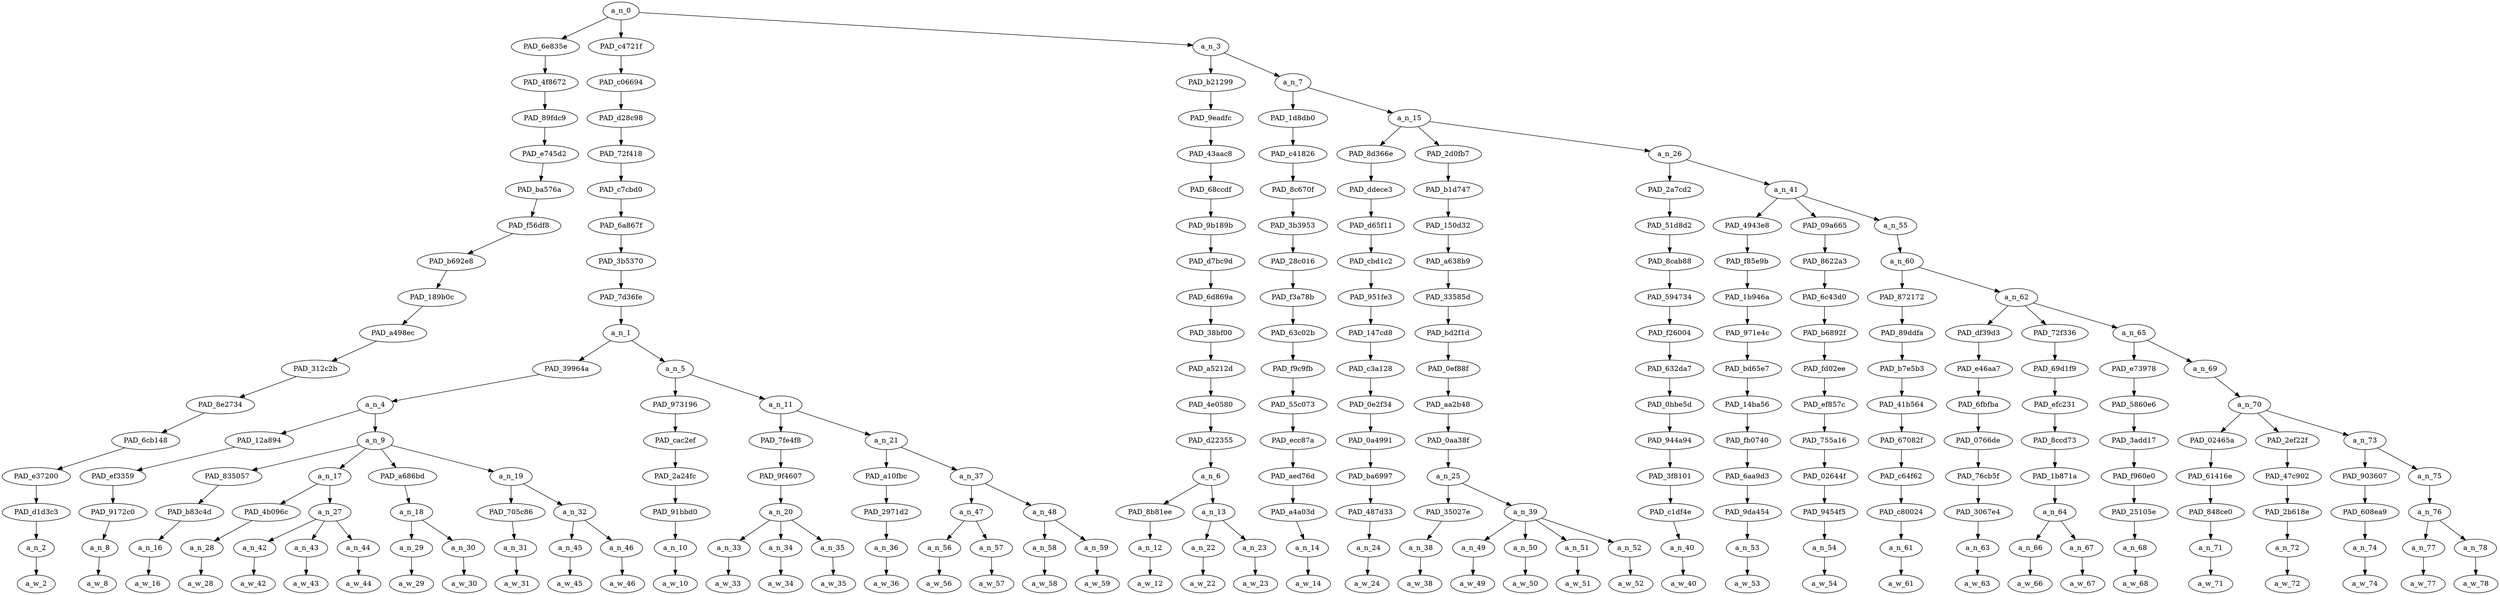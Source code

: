 strict digraph "" {
	a_n_0	[div_dir=1,
		index=0,
		level=16,
		pos="17.195891203703706,16!",
		text_span="[0, 1, 2, 3, 4, 5, 6, 7, 8, 9, 10, 11, 12, 13, 14, 15, 16, 17, 18, 19, 20, 21, 22, 23, 24, 25, 26, 27, 28, 29, 30, 31, 32, 33, 34, \
35, 36, 37, 38, 39, 40, 41, 42, 43]",
		value=1.00000001];
	PAD_6e835e	[div_dir=1,
		index=1,
		level=15,
		pos="20.0,15!",
		text_span="[20]",
		value=0.01499863];
	a_n_0 -> PAD_6e835e;
	PAD_c4721f	[div_dir=-1,
		index=0,
		level=15,
		pos="7.671875,15!",
		text_span="[0, 1, 2, 3, 4, 5, 6, 7, 8, 9, 10, 11, 12, 13, 14, 15, 16, 17, 18, 19]",
		value=0.45588920];
	a_n_0 -> PAD_c4721f;
	a_n_3	[div_dir=1,
		index=2,
		level=15,
		pos="23.91579861111111,15!",
		text_span="[21, 22, 23, 24, 25, 26, 27, 28, 29, 30, 31, 32, 33, 34, 35, 36, 37, 38, 39, 40, 41, 42, 43]",
		value=0.52906308];
	a_n_0 -> a_n_3;
	PAD_4f8672	[div_dir=1,
		index=1,
		level=14,
		pos="20.0,14!",
		text_span="[20]",
		value=0.01499863];
	PAD_6e835e -> PAD_4f8672;
	PAD_89fdc9	[div_dir=1,
		index=1,
		level=13,
		pos="20.0,13!",
		text_span="[20]",
		value=0.01499863];
	PAD_4f8672 -> PAD_89fdc9;
	PAD_e745d2	[div_dir=1,
		index=1,
		level=12,
		pos="20.0,12!",
		text_span="[20]",
		value=0.01499863];
	PAD_89fdc9 -> PAD_e745d2;
	PAD_ba576a	[div_dir=1,
		index=1,
		level=11,
		pos="20.0,11!",
		text_span="[20]",
		value=0.01499863];
	PAD_e745d2 -> PAD_ba576a;
	PAD_f56df8	[div_dir=1,
		index=1,
		level=10,
		pos="20.0,10!",
		text_span="[20]",
		value=0.01499863];
	PAD_ba576a -> PAD_f56df8;
	PAD_b692e8	[div_dir=1,
		index=1,
		level=9,
		pos="20.0,9!",
		text_span="[20]",
		value=0.01499863];
	PAD_f56df8 -> PAD_b692e8;
	PAD_189b0c	[div_dir=1,
		index=1,
		level=8,
		pos="20.0,8!",
		text_span="[20]",
		value=0.01499863];
	PAD_b692e8 -> PAD_189b0c;
	PAD_a498ec	[div_dir=1,
		index=1,
		level=7,
		pos="20.0,7!",
		text_span="[20]",
		value=0.01499863];
	PAD_189b0c -> PAD_a498ec;
	PAD_312c2b	[div_dir=1,
		index=2,
		level=6,
		pos="20.0,6!",
		text_span="[20]",
		value=0.01499863];
	PAD_a498ec -> PAD_312c2b;
	PAD_8e2734	[div_dir=1,
		index=3,
		level=5,
		pos="20.0,5!",
		text_span="[20]",
		value=0.01499863];
	PAD_312c2b -> PAD_8e2734;
	PAD_6cb148	[div_dir=1,
		index=5,
		level=4,
		pos="20.0,4!",
		text_span="[20]",
		value=0.01499863];
	PAD_8e2734 -> PAD_6cb148;
	PAD_e37200	[div_dir=1,
		index=9,
		level=3,
		pos="20.0,3!",
		text_span="[20]",
		value=0.01499863];
	PAD_6cb148 -> PAD_e37200;
	PAD_d1d3c3	[div_dir=1,
		index=12,
		level=2,
		pos="20.0,2!",
		text_span="[20]",
		value=0.01499863];
	PAD_e37200 -> PAD_d1d3c3;
	a_n_2	[div_dir=1,
		index=20,
		level=1,
		pos="20.0,1!",
		text_span="[20]",
		value=0.01499863];
	PAD_d1d3c3 -> a_n_2;
	a_w_2	[div_dir=0,
		index=20,
		level=0,
		pos="20,0!",
		text_span="[20]",
		value=and];
	a_n_2 -> a_w_2;
	PAD_c06694	[div_dir=-1,
		index=0,
		level=14,
		pos="7.671875,14!",
		text_span="[0, 1, 2, 3, 4, 5, 6, 7, 8, 9, 10, 11, 12, 13, 14, 15, 16, 17, 18, 19]",
		value=0.45588920];
	PAD_c4721f -> PAD_c06694;
	PAD_d28c98	[div_dir=-1,
		index=0,
		level=13,
		pos="7.671875,13!",
		text_span="[0, 1, 2, 3, 4, 5, 6, 7, 8, 9, 10, 11, 12, 13, 14, 15, 16, 17, 18, 19]",
		value=0.45588920];
	PAD_c06694 -> PAD_d28c98;
	PAD_72f418	[div_dir=-1,
		index=0,
		level=12,
		pos="7.671875,12!",
		text_span="[0, 1, 2, 3, 4, 5, 6, 7, 8, 9, 10, 11, 12, 13, 14, 15, 16, 17, 18, 19]",
		value=0.45588920];
	PAD_d28c98 -> PAD_72f418;
	PAD_c7cbd0	[div_dir=-1,
		index=0,
		level=11,
		pos="7.671875,11!",
		text_span="[0, 1, 2, 3, 4, 5, 6, 7, 8, 9, 10, 11, 12, 13, 14, 15, 16, 17, 18, 19]",
		value=0.45588920];
	PAD_72f418 -> PAD_c7cbd0;
	PAD_6a867f	[div_dir=-1,
		index=0,
		level=10,
		pos="7.671875,10!",
		text_span="[0, 1, 2, 3, 4, 5, 6, 7, 8, 9, 10, 11, 12, 13, 14, 15, 16, 17, 18, 19]",
		value=0.45588920];
	PAD_c7cbd0 -> PAD_6a867f;
	PAD_3b5370	[div_dir=-1,
		index=0,
		level=9,
		pos="7.671875,9!",
		text_span="[0, 1, 2, 3, 4, 5, 6, 7, 8, 9, 10, 11, 12, 13, 14, 15, 16, 17, 18, 19]",
		value=0.45588920];
	PAD_6a867f -> PAD_3b5370;
	PAD_7d36fe	[div_dir=-1,
		index=0,
		level=8,
		pos="7.671875,8!",
		text_span="[0, 1, 2, 3, 4, 5, 6, 7, 8, 9, 10, 11, 12, 13, 14, 15, 16, 17, 18, 19]",
		value=0.45588920];
	PAD_3b5370 -> PAD_7d36fe;
	a_n_1	[div_dir=-1,
		index=0,
		level=7,
		pos="7.671875,7!",
		text_span="[0, 1, 2, 3, 4, 5, 6, 7, 8, 9, 10, 11, 12, 13, 14, 15, 16, 17, 18, 19]",
		value=0.45588920];
	PAD_7d36fe -> a_n_1;
	PAD_39964a	[div_dir=-1,
		index=0,
		level=6,
		pos="2.53125,6!",
		text_span="[0, 1, 2, 3, 4, 5, 6, 7, 8, 9, 10]",
		value=0.30401779];
	a_n_1 -> PAD_39964a;
	a_n_5	[div_dir=1,
		index=1,
		level=6,
		pos="12.8125,6!",
		text_span="[11, 12, 13, 14, 15, 16, 17, 18, 19]",
		value=0.15184454];
	a_n_1 -> a_n_5;
	a_n_4	[div_dir=-1,
		index=0,
		level=5,
		pos="2.53125,5!",
		text_span="[0, 1, 2, 3, 4, 5, 6, 7, 8, 9, 10]",
		value=0.30401779];
	PAD_39964a -> a_n_4;
	PAD_12a894	[div_dir=-1,
		index=0,
		level=4,
		pos="0.0,4!",
		text_span="[0]",
		value=0.04133365];
	a_n_4 -> PAD_12a894;
	a_n_9	[div_dir=-1,
		index=1,
		level=4,
		pos="5.0625,4!",
		text_span="[1, 2, 3, 4, 5, 6, 7, 8, 9, 10]",
		value=0.26256826];
	a_n_4 -> a_n_9;
	PAD_ef3359	[div_dir=-1,
		index=0,
		level=3,
		pos="0.0,3!",
		text_span="[0]",
		value=0.04133365];
	PAD_12a894 -> PAD_ef3359;
	PAD_9172c0	[div_dir=-1,
		index=0,
		level=2,
		pos="0.0,2!",
		text_span="[0]",
		value=0.04133365];
	PAD_ef3359 -> PAD_9172c0;
	a_n_8	[div_dir=-1,
		index=0,
		level=1,
		pos="0.0,1!",
		text_span="[0]",
		value=0.04133365];
	PAD_9172c0 -> a_n_8;
	a_w_8	[div_dir=0,
		index=0,
		level=0,
		pos="0,0!",
		text_span="[0]",
		value=walls];
	a_n_8 -> a_w_8;
	PAD_835057	[div_dir=-1,
		index=1,
		level=3,
		pos="1.0,3!",
		text_span="[1]",
		value=0.02744535];
	a_n_9 -> PAD_835057;
	a_n_17	[div_dir=-1,
		index=2,
		level=3,
		pos="4.0,3!",
		text_span="[2, 3, 4, 5]",
		value=0.10008523];
	a_n_9 -> a_n_17;
	PAD_a686bd	[div_dir=1,
		index=3,
		level=3,
		pos="6.5,3!",
		text_span="[6, 7]",
		value=0.05627282];
	a_n_9 -> PAD_a686bd;
	a_n_19	[div_dir=1,
		index=4,
		level=3,
		pos="8.75,3!",
		text_span="[8, 9, 10]",
		value=0.07871789];
	a_n_9 -> a_n_19;
	PAD_b83c4d	[div_dir=-1,
		index=1,
		level=2,
		pos="1.0,2!",
		text_span="[1]",
		value=0.02744535];
	PAD_835057 -> PAD_b83c4d;
	a_n_16	[div_dir=-1,
		index=1,
		level=1,
		pos="1.0,1!",
		text_span="[1]",
		value=0.02744535];
	PAD_b83c4d -> a_n_16;
	a_w_16	[div_dir=0,
		index=1,
		level=0,
		pos="1,0!",
		text_span="[1]",
		value=don];
	a_n_16 -> a_w_16;
	PAD_4b096c	[div_dir=-1,
		index=3,
		level=2,
		pos="5.0,2!",
		text_span="[5]",
		value=0.02152578];
	a_n_17 -> PAD_4b096c;
	a_n_27	[div_dir=-1,
		index=2,
		level=2,
		pos="3.0,2!",
		text_span="[2, 3, 4]",
		value=0.07849435];
	a_n_17 -> a_n_27;
	a_n_28	[div_dir=-1,
		index=5,
		level=1,
		pos="5.0,1!",
		text_span="[5]",
		value=0.02152578];
	PAD_4b096c -> a_n_28;
	a_w_28	[div_dir=0,
		index=5,
		level=0,
		pos="5,0!",
		text_span="[5]",
		value=don1];
	a_n_28 -> a_w_28;
	a_n_42	[div_dir=-1,
		index=2,
		level=1,
		pos="2.0,1!",
		text_span="[2]",
		value=0.02247223];
	a_n_27 -> a_n_42;
	a_n_43	[div_dir=-1,
		index=3,
		level=1,
		pos="3.0,1!",
		text_span="[3]",
		value=0.02667451];
	a_n_27 -> a_n_43;
	a_n_44	[div_dir=1,
		index=4,
		level=1,
		pos="4.0,1!",
		text_span="[4]",
		value=0.02934447];
	a_n_27 -> a_n_44;
	a_w_42	[div_dir=0,
		index=2,
		level=0,
		pos="2,0!",
		text_span="[2]",
		value=t];
	a_n_42 -> a_w_42;
	a_w_43	[div_dir=0,
		index=3,
		level=0,
		pos="3,0!",
		text_span="[3]",
		value=work];
	a_n_43 -> a_w_43;
	a_w_44	[div_dir=0,
		index=4,
		level=0,
		pos="4,0!",
		text_span="[4]",
		value=walls1];
	a_n_44 -> a_w_44;
	a_n_18	[div_dir=1,
		index=4,
		level=2,
		pos="6.5,2!",
		text_span="[6, 7]",
		value=0.05627282];
	PAD_a686bd -> a_n_18;
	a_n_29	[div_dir=1,
		index=6,
		level=1,
		pos="6.0,1!",
		text_span="[6]",
		value=0.02006886];
	a_n_18 -> a_n_29;
	a_n_30	[div_dir=-1,
		index=7,
		level=1,
		pos="7.0,1!",
		text_span="[7]",
		value=0.03620388];
	a_n_18 -> a_n_30;
	a_w_29	[div_dir=0,
		index=6,
		level=0,
		pos="6,0!",
		text_span="[6]",
		value=t1];
	a_n_29 -> a_w_29;
	a_w_30	[div_dir=0,
		index=7,
		level=0,
		pos="7,0!",
		text_span="[7]",
		value=wor];
	a_n_30 -> a_w_30;
	PAD_705c86	[div_dir=-1,
		index=5,
		level=2,
		pos="8.0,2!",
		text_span="[8]",
		value=0.01768252];
	a_n_19 -> PAD_705c86;
	a_n_32	[div_dir=1,
		index=6,
		level=2,
		pos="9.5,2!",
		text_span="[9, 10]",
		value=0.06097526];
	a_n_19 -> a_n_32;
	a_n_31	[div_dir=-1,
		index=8,
		level=1,
		pos="8.0,1!",
		text_span="[8]",
		value=0.01768252];
	PAD_705c86 -> a_n_31;
	a_w_31	[div_dir=0,
		index=8,
		level=0,
		pos="8,0!",
		text_span="[8]",
		value=in];
	a_n_31 -> a_w_31;
	a_n_45	[div_dir=-1,
		index=9,
		level=1,
		pos="9.0,1!",
		text_span="[9]",
		value=0.02454272];
	a_n_32 -> a_n_45;
	a_n_46	[div_dir=1,
		index=10,
		level=1,
		pos="10.0,1!",
		text_span="[10]",
		value=0.03631210];
	a_n_32 -> a_n_46;
	a_w_45	[div_dir=0,
		index=9,
		level=0,
		pos="9,0!",
		text_span="[9]",
		value="<number>"];
	a_n_45 -> a_w_45;
	a_w_46	[div_dir=0,
		index=10,
		level=0,
		pos="10,0!",
		text_span="[10]",
		value=hungary];
	a_n_46 -> a_w_46;
	PAD_973196	[div_dir=-1,
		index=1,
		level=5,
		pos="11.0,5!",
		text_span="[11]",
		value=0.01964891];
	a_n_5 -> PAD_973196;
	a_n_11	[div_dir=1,
		index=2,
		level=5,
		pos="14.625,5!",
		text_span="[12, 13, 14, 15, 16, 17, 18, 19]",
		value=0.13210537];
	a_n_5 -> a_n_11;
	PAD_cac2ef	[div_dir=-1,
		index=2,
		level=4,
		pos="11.0,4!",
		text_span="[11]",
		value=0.01964891];
	PAD_973196 -> PAD_cac2ef;
	PAD_2a24fc	[div_dir=-1,
		index=5,
		level=3,
		pos="11.0,3!",
		text_span="[11]",
		value=0.01964891];
	PAD_cac2ef -> PAD_2a24fc;
	PAD_91bbd0	[div_dir=-1,
		index=7,
		level=2,
		pos="11.0,2!",
		text_span="[11]",
		value=0.01964891];
	PAD_2a24fc -> PAD_91bbd0;
	a_n_10	[div_dir=-1,
		index=11,
		level=1,
		pos="11.0,1!",
		text_span="[11]",
		value=0.01964891];
	PAD_91bbd0 -> a_n_10;
	a_w_10	[div_dir=0,
		index=11,
		level=0,
		pos="11,0!",
		text_span="[11]",
		value=built];
	a_n_10 -> a_w_10;
	PAD_7fe4f8	[div_dir=1,
		index=3,
		level=4,
		pos="13.0,4!",
		text_span="[12, 13, 14]",
		value=0.05816981];
	a_n_11 -> PAD_7fe4f8;
	a_n_21	[div_dir=1,
		index=4,
		level=4,
		pos="16.25,4!",
		text_span="[15, 16, 17, 18, 19]",
		value=0.07383186];
	a_n_11 -> a_n_21;
	PAD_9f4607	[div_dir=1,
		index=6,
		level=3,
		pos="13.0,3!",
		text_span="[12, 13, 14]",
		value=0.05816981];
	PAD_7fe4f8 -> PAD_9f4607;
	a_n_20	[div_dir=1,
		index=8,
		level=2,
		pos="13.0,2!",
		text_span="[12, 13, 14]",
		value=0.05816981];
	PAD_9f4607 -> a_n_20;
	a_n_33	[div_dir=-1,
		index=12,
		level=1,
		pos="12.0,1!",
		text_span="[12]",
		value=0.01442865];
	a_n_20 -> a_n_33;
	a_n_34	[div_dir=1,
		index=13,
		level=1,
		pos="13.0,1!",
		text_span="[13]",
		value=0.02063276];
	a_n_20 -> a_n_34;
	a_n_35	[div_dir=1,
		index=14,
		level=1,
		pos="14.0,1!",
		text_span="[14]",
		value=0.02301411];
	a_n_20 -> a_n_35;
	a_w_33	[div_dir=0,
		index=12,
		level=0,
		pos="12,0!",
		text_span="[12]",
		value=a];
	a_n_33 -> a_w_33;
	a_w_34	[div_dir=0,
		index=13,
		level=0,
		pos="13,0!",
		text_span="[13]",
		value=border];
	a_n_34 -> a_w_34;
	a_w_35	[div_dir=0,
		index=14,
		level=0,
		pos="14,0!",
		text_span="[14]",
		value=barrier];
	a_n_35 -> a_w_35;
	PAD_a10fbc	[div_dir=-1,
		index=7,
		level=3,
		pos="15.0,3!",
		text_span="[15]",
		value=0.01251278];
	a_n_21 -> PAD_a10fbc;
	a_n_37	[div_dir=1,
		index=8,
		level=3,
		pos="17.5,3!",
		text_span="[16, 17, 18, 19]",
		value=0.06126143];
	a_n_21 -> a_n_37;
	PAD_2971d2	[div_dir=-1,
		index=9,
		level=2,
		pos="15.0,2!",
		text_span="[15]",
		value=0.01251278];
	PAD_a10fbc -> PAD_2971d2;
	a_n_36	[div_dir=-1,
		index=15,
		level=1,
		pos="15.0,1!",
		text_span="[15]",
		value=0.01251278];
	PAD_2971d2 -> a_n_36;
	a_w_36	[div_dir=0,
		index=15,
		level=0,
		pos="15,0!",
		text_span="[15]",
		value=on];
	a_n_36 -> a_w_36;
	a_n_47	[div_dir=1,
		index=10,
		level=2,
		pos="16.5,2!",
		text_span="[16, 17]",
		value=0.03107397];
	a_n_37 -> a_n_47;
	a_n_48	[div_dir=1,
		index=11,
		level=2,
		pos="18.5,2!",
		text_span="[18, 19]",
		value=0.03011234];
	a_n_37 -> a_n_48;
	a_n_56	[div_dir=1,
		index=16,
		level=1,
		pos="16.0,1!",
		text_span="[16]",
		value=0.01373535];
	a_n_47 -> a_n_56;
	a_n_57	[div_dir=1,
		index=17,
		level=1,
		pos="17.0,1!",
		text_span="[17]",
		value=0.01726321];
	a_n_47 -> a_n_57;
	a_w_56	[div_dir=0,
		index=16,
		level=0,
		pos="16,0!",
		text_span="[16]",
		value=its];
	a_n_56 -> a_w_56;
	a_w_57	[div_dir=0,
		index=17,
		level=0,
		pos="17,0!",
		text_span="[17]",
		value=border1];
	a_n_57 -> a_w_57;
	a_n_58	[div_dir=1,
		index=18,
		level=1,
		pos="18.0,1!",
		text_span="[18]",
		value=0.01306591];
	a_n_48 -> a_n_58;
	a_n_59	[div_dir=1,
		index=19,
		level=1,
		pos="19.0,1!",
		text_span="[19]",
		value=0.01701732];
	a_n_48 -> a_n_59;
	a_w_58	[div_dir=0,
		index=18,
		level=0,
		pos="18,0!",
		text_span="[18]",
		value=with];
	a_n_58 -> a_w_58;
	a_w_59	[div_dir=0,
		index=19,
		level=0,
		pos="19,0!",
		text_span="[19]",
		value=serbia];
	a_n_59 -> a_w_59;
	PAD_b21299	[div_dir=1,
		index=2,
		level=14,
		pos="21.75,14!",
		text_span="[21, 22, 23]",
		value=0.06370668];
	a_n_3 -> PAD_b21299;
	a_n_7	[div_dir=1,
		index=3,
		level=14,
		pos="26.08159722222222,14!",
		text_span="[24, 25, 26, 27, 28, 29, 30, 31, 32, 33, 34, 35, 36, 37, 38, 39, 40, 41, 42, 43]",
		value=0.46527956];
	a_n_3 -> a_n_7;
	PAD_9eadfc	[div_dir=1,
		index=2,
		level=13,
		pos="21.75,13!",
		text_span="[21, 22, 23]",
		value=0.06370668];
	PAD_b21299 -> PAD_9eadfc;
	PAD_43aac8	[div_dir=1,
		index=2,
		level=12,
		pos="21.75,12!",
		text_span="[21, 22, 23]",
		value=0.06370668];
	PAD_9eadfc -> PAD_43aac8;
	PAD_68ccdf	[div_dir=1,
		index=2,
		level=11,
		pos="21.75,11!",
		text_span="[21, 22, 23]",
		value=0.06370668];
	PAD_43aac8 -> PAD_68ccdf;
	PAD_9b189b	[div_dir=1,
		index=2,
		level=10,
		pos="21.75,10!",
		text_span="[21, 22, 23]",
		value=0.06370668];
	PAD_68ccdf -> PAD_9b189b;
	PAD_d7bc9d	[div_dir=1,
		index=2,
		level=9,
		pos="21.75,9!",
		text_span="[21, 22, 23]",
		value=0.06370668];
	PAD_9b189b -> PAD_d7bc9d;
	PAD_6d869a	[div_dir=1,
		index=2,
		level=8,
		pos="21.75,8!",
		text_span="[21, 22, 23]",
		value=0.06370668];
	PAD_d7bc9d -> PAD_6d869a;
	PAD_38bf00	[div_dir=1,
		index=2,
		level=7,
		pos="21.75,7!",
		text_span="[21, 22, 23]",
		value=0.06370668];
	PAD_6d869a -> PAD_38bf00;
	PAD_a5212d	[div_dir=1,
		index=3,
		level=6,
		pos="21.75,6!",
		text_span="[21, 22, 23]",
		value=0.06370668];
	PAD_38bf00 -> PAD_a5212d;
	PAD_4e0580	[div_dir=1,
		index=4,
		level=5,
		pos="21.75,5!",
		text_span="[21, 22, 23]",
		value=0.06370668];
	PAD_a5212d -> PAD_4e0580;
	PAD_d22355	[div_dir=1,
		index=6,
		level=4,
		pos="21.75,4!",
		text_span="[21, 22, 23]",
		value=0.06370668];
	PAD_4e0580 -> PAD_d22355;
	a_n_6	[div_dir=1,
		index=10,
		level=3,
		pos="21.75,3!",
		text_span="[21, 22, 23]",
		value=0.06370668];
	PAD_d22355 -> a_n_6;
	PAD_8b81ee	[div_dir=-1,
		index=13,
		level=2,
		pos="21.0,2!",
		text_span="[21]",
		value=0.01699405];
	a_n_6 -> PAD_8b81ee;
	a_n_13	[div_dir=1,
		index=14,
		level=2,
		pos="22.5,2!",
		text_span="[22, 23]",
		value=0.04670619];
	a_n_6 -> a_n_13;
	a_n_12	[div_dir=-1,
		index=21,
		level=1,
		pos="21.0,1!",
		text_span="[21]",
		value=0.01699405];
	PAD_8b81ee -> a_n_12;
	a_w_12	[div_dir=0,
		index=21,
		level=0,
		pos="21,0!",
		text_span="[21]",
		value=croatia];
	a_n_12 -> a_w_12;
	a_n_22	[div_dir=1,
		index=22,
		level=1,
		pos="22.0,1!",
		text_span="[22]",
		value=0.02120096];
	a_n_13 -> a_n_22;
	a_n_23	[div_dir=-1,
		index=23,
		level=1,
		pos="23.0,1!",
		text_span="[23]",
		value=0.02547755];
	a_n_13 -> a_n_23;
	a_w_22	[div_dir=0,
		index=22,
		level=0,
		pos="22,0!",
		text_span="[22]",
		value=the];
	a_n_22 -> a_w_22;
	a_w_23	[div_dir=0,
		index=23,
		level=0,
		pos="23,0!",
		text_span="[23]",
		value=fence];
	a_n_23 -> a_w_23;
	PAD_1d8db0	[div_dir=1,
		index=3,
		level=13,
		pos="24.0,13!",
		text_span="[24]",
		value=0.01591790];
	a_n_7 -> PAD_1d8db0;
	a_n_15	[div_dir=1,
		index=4,
		level=13,
		pos="28.163194444444443,13!",
		text_span="[25, 26, 27, 28, 29, 30, 31, 32, 33, 34, 35, 36, 37, 38, 39, 40, 41, 42, 43]",
		value=0.44928187];
	a_n_7 -> a_n_15;
	PAD_c41826	[div_dir=1,
		index=3,
		level=12,
		pos="24.0,12!",
		text_span="[24]",
		value=0.01591790];
	PAD_1d8db0 -> PAD_c41826;
	PAD_8c670f	[div_dir=1,
		index=3,
		level=11,
		pos="24.0,11!",
		text_span="[24]",
		value=0.01591790];
	PAD_c41826 -> PAD_8c670f;
	PAD_3b3953	[div_dir=1,
		index=3,
		level=10,
		pos="24.0,10!",
		text_span="[24]",
		value=0.01591790];
	PAD_8c670f -> PAD_3b3953;
	PAD_28c016	[div_dir=1,
		index=3,
		level=9,
		pos="24.0,9!",
		text_span="[24]",
		value=0.01591790];
	PAD_3b3953 -> PAD_28c016;
	PAD_f3a78b	[div_dir=1,
		index=3,
		level=8,
		pos="24.0,8!",
		text_span="[24]",
		value=0.01591790];
	PAD_28c016 -> PAD_f3a78b;
	PAD_63c02b	[div_dir=1,
		index=3,
		level=7,
		pos="24.0,7!",
		text_span="[24]",
		value=0.01591790];
	PAD_f3a78b -> PAD_63c02b;
	PAD_f9c9fb	[div_dir=1,
		index=4,
		level=6,
		pos="24.0,6!",
		text_span="[24]",
		value=0.01591790];
	PAD_63c02b -> PAD_f9c9fb;
	PAD_55c073	[div_dir=1,
		index=5,
		level=5,
		pos="24.0,5!",
		text_span="[24]",
		value=0.01591790];
	PAD_f9c9fb -> PAD_55c073;
	PAD_ecc87a	[div_dir=1,
		index=7,
		level=4,
		pos="24.0,4!",
		text_span="[24]",
		value=0.01591790];
	PAD_55c073 -> PAD_ecc87a;
	PAD_aed76d	[div_dir=1,
		index=11,
		level=3,
		pos="24.0,3!",
		text_span="[24]",
		value=0.01591790];
	PAD_ecc87a -> PAD_aed76d;
	PAD_a4a03d	[div_dir=1,
		index=15,
		level=2,
		pos="24.0,2!",
		text_span="[24]",
		value=0.01591790];
	PAD_aed76d -> PAD_a4a03d;
	a_n_14	[div_dir=1,
		index=24,
		level=1,
		pos="24.0,1!",
		text_span="[24]",
		value=0.01591790];
	PAD_a4a03d -> a_n_14;
	a_w_14	[div_dir=0,
		index=24,
		level=0,
		pos="24,0!",
		text_span="[24]",
		value=was];
	a_n_14 -> a_w_14;
	PAD_8d366e	[div_dir=-1,
		index=4,
		level=12,
		pos="25.0,12!",
		text_span="[25]",
		value=0.01858936];
	a_n_15 -> PAD_8d366e;
	PAD_2d0fb7	[div_dir=1,
		index=5,
		level=12,
		pos="27.25,12!",
		text_span="[26, 27, 28, 29, 30]",
		value=0.17173915];
	a_n_15 -> PAD_2d0fb7;
	a_n_26	[div_dir=1,
		index=6,
		level=12,
		pos="32.23958333333333,12!",
		text_span="[31, 32, 33, 34, 35, 36, 37, 38, 39, 40, 41, 42, 43]",
		value=0.25889787];
	a_n_15 -> a_n_26;
	PAD_ddece3	[div_dir=-1,
		index=4,
		level=11,
		pos="25.0,11!",
		text_span="[25]",
		value=0.01858936];
	PAD_8d366e -> PAD_ddece3;
	PAD_d65f11	[div_dir=-1,
		index=4,
		level=10,
		pos="25.0,10!",
		text_span="[25]",
		value=0.01858936];
	PAD_ddece3 -> PAD_d65f11;
	PAD_cbd1c2	[div_dir=-1,
		index=4,
		level=9,
		pos="25.0,9!",
		text_span="[25]",
		value=0.01858936];
	PAD_d65f11 -> PAD_cbd1c2;
	PAD_951fe3	[div_dir=-1,
		index=4,
		level=8,
		pos="25.0,8!",
		text_span="[25]",
		value=0.01858936];
	PAD_cbd1c2 -> PAD_951fe3;
	PAD_147cd8	[div_dir=-1,
		index=4,
		level=7,
		pos="25.0,7!",
		text_span="[25]",
		value=0.01858936];
	PAD_951fe3 -> PAD_147cd8;
	PAD_c3a128	[div_dir=-1,
		index=5,
		level=6,
		pos="25.0,6!",
		text_span="[25]",
		value=0.01858936];
	PAD_147cd8 -> PAD_c3a128;
	PAD_0e2f34	[div_dir=-1,
		index=6,
		level=5,
		pos="25.0,5!",
		text_span="[25]",
		value=0.01858936];
	PAD_c3a128 -> PAD_0e2f34;
	PAD_0a4991	[div_dir=-1,
		index=8,
		level=4,
		pos="25.0,4!",
		text_span="[25]",
		value=0.01858936];
	PAD_0e2f34 -> PAD_0a4991;
	PAD_ba6997	[div_dir=-1,
		index=12,
		level=3,
		pos="25.0,3!",
		text_span="[25]",
		value=0.01858936];
	PAD_0a4991 -> PAD_ba6997;
	PAD_487d33	[div_dir=-1,
		index=16,
		level=2,
		pos="25.0,2!",
		text_span="[25]",
		value=0.01858936];
	PAD_ba6997 -> PAD_487d33;
	a_n_24	[div_dir=-1,
		index=25,
		level=1,
		pos="25.0,1!",
		text_span="[25]",
		value=0.01858936];
	PAD_487d33 -> a_n_24;
	a_w_24	[div_dir=0,
		index=25,
		level=0,
		pos="25,0!",
		text_span="[25]",
		value=constructed];
	a_n_24 -> a_w_24;
	PAD_b1d747	[div_dir=1,
		index=5,
		level=11,
		pos="27.25,11!",
		text_span="[26, 27, 28, 29, 30]",
		value=0.17173915];
	PAD_2d0fb7 -> PAD_b1d747;
	PAD_150d32	[div_dir=1,
		index=5,
		level=10,
		pos="27.25,10!",
		text_span="[26, 27, 28, 29, 30]",
		value=0.17173915];
	PAD_b1d747 -> PAD_150d32;
	PAD_a638b9	[div_dir=1,
		index=5,
		level=9,
		pos="27.25,9!",
		text_span="[26, 27, 28, 29, 30]",
		value=0.17173915];
	PAD_150d32 -> PAD_a638b9;
	PAD_33585d	[div_dir=1,
		index=5,
		level=8,
		pos="27.25,8!",
		text_span="[26, 27, 28, 29, 30]",
		value=0.17173915];
	PAD_a638b9 -> PAD_33585d;
	PAD_bd2f1d	[div_dir=1,
		index=5,
		level=7,
		pos="27.25,7!",
		text_span="[26, 27, 28, 29, 30]",
		value=0.17173915];
	PAD_33585d -> PAD_bd2f1d;
	PAD_0ef88f	[div_dir=1,
		index=6,
		level=6,
		pos="27.25,6!",
		text_span="[26, 27, 28, 29, 30]",
		value=0.17173915];
	PAD_bd2f1d -> PAD_0ef88f;
	PAD_aa2b48	[div_dir=1,
		index=7,
		level=5,
		pos="27.25,5!",
		text_span="[26, 27, 28, 29, 30]",
		value=0.17173915];
	PAD_0ef88f -> PAD_aa2b48;
	PAD_0aa38f	[div_dir=1,
		index=9,
		level=4,
		pos="27.25,4!",
		text_span="[26, 27, 28, 29, 30]",
		value=0.17173915];
	PAD_aa2b48 -> PAD_0aa38f;
	a_n_25	[div_dir=1,
		index=13,
		level=3,
		pos="27.25,3!",
		text_span="[26, 27, 28, 29, 30]",
		value=0.17173915];
	PAD_0aa38f -> a_n_25;
	PAD_35027e	[div_dir=1,
		index=17,
		level=2,
		pos="26.0,2!",
		text_span="[26]",
		value=0.01535704];
	a_n_25 -> PAD_35027e;
	a_n_39	[div_dir=1,
		index=18,
		level=2,
		pos="28.5,2!",
		text_span="[27, 28, 29, 30]",
		value=0.15627707];
	a_n_25 -> a_n_39;
	a_n_38	[div_dir=1,
		index=26,
		level=1,
		pos="26.0,1!",
		text_span="[26]",
		value=0.01535704];
	PAD_35027e -> a_n_38;
	a_w_38	[div_dir=0,
		index=26,
		level=0,
		pos="26,0!",
		text_span="[26]",
		value=during];
	a_n_38 -> a_w_38;
	a_n_49	[div_dir=1,
		index=27,
		level=1,
		pos="27.0,1!",
		text_span="[27]",
		value=0.01395197];
	a_n_39 -> a_n_49;
	a_n_50	[div_dir=1,
		index=28,
		level=1,
		pos="28.0,1!",
		text_span="[28]",
		value=0.02835883];
	a_n_39 -> a_n_50;
	a_n_51	[div_dir=-1,
		index=29,
		level=1,
		pos="29.0,1!",
		text_span="[29]",
		value=0.08264363];
	a_n_39 -> a_n_51;
	a_n_52	[div_dir=1,
		index=30,
		level=1,
		pos="30.0,1!",
		text_span="[30]",
		value=0.03125371];
	a_n_39 -> a_n_52;
	a_w_49	[div_dir=0,
		index=27,
		level=0,
		pos="27,0!",
		text_span="[27]",
		value=the1];
	a_n_49 -> a_w_49;
	a_w_50	[div_dir=0,
		index=28,
		level=0,
		pos="28,0!",
		text_span="[28]",
		value=european];
	a_n_50 -> a_w_50;
	a_w_51	[div_dir=0,
		index=29,
		level=0,
		pos="29,0!",
		text_span="[29]",
		value=migrant];
	a_n_51 -> a_w_51;
	a_w_52	[div_dir=0,
		index=30,
		level=0,
		pos="30,0!",
		text_span="[30]",
		value=crisis];
	a_n_52 -> a_w_52;
	PAD_2a7cd2	[div_dir=1,
		index=6,
		level=11,
		pos="31.0,11!",
		text_span="[31]",
		value=0.01683565];
	a_n_26 -> PAD_2a7cd2;
	a_n_41	[div_dir=-1,
		index=7,
		level=11,
		pos="33.479166666666664,11!",
		text_span="[32, 33, 34, 35, 36, 37, 38, 39, 40, 41, 42, 43]",
		value=0.24204861];
	a_n_26 -> a_n_41;
	PAD_51d8d2	[div_dir=1,
		index=6,
		level=10,
		pos="31.0,10!",
		text_span="[31]",
		value=0.01683565];
	PAD_2a7cd2 -> PAD_51d8d2;
	PAD_8cab88	[div_dir=1,
		index=6,
		level=9,
		pos="31.0,9!",
		text_span="[31]",
		value=0.01683565];
	PAD_51d8d2 -> PAD_8cab88;
	PAD_594734	[div_dir=1,
		index=6,
		level=8,
		pos="31.0,8!",
		text_span="[31]",
		value=0.01683565];
	PAD_8cab88 -> PAD_594734;
	PAD_f26004	[div_dir=1,
		index=6,
		level=7,
		pos="31.0,7!",
		text_span="[31]",
		value=0.01683565];
	PAD_594734 -> PAD_f26004;
	PAD_632da7	[div_dir=1,
		index=7,
		level=6,
		pos="31.0,6!",
		text_span="[31]",
		value=0.01683565];
	PAD_f26004 -> PAD_632da7;
	PAD_0bbe5d	[div_dir=1,
		index=8,
		level=5,
		pos="31.0,5!",
		text_span="[31]",
		value=0.01683565];
	PAD_632da7 -> PAD_0bbe5d;
	PAD_944a94	[div_dir=1,
		index=10,
		level=4,
		pos="31.0,4!",
		text_span="[31]",
		value=0.01683565];
	PAD_0bbe5d -> PAD_944a94;
	PAD_3f8101	[div_dir=1,
		index=14,
		level=3,
		pos="31.0,3!",
		text_span="[31]",
		value=0.01683565];
	PAD_944a94 -> PAD_3f8101;
	PAD_c1df4e	[div_dir=1,
		index=19,
		level=2,
		pos="31.0,2!",
		text_span="[31]",
		value=0.01683565];
	PAD_3f8101 -> PAD_c1df4e;
	a_n_40	[div_dir=1,
		index=31,
		level=1,
		pos="31.0,1!",
		text_span="[31]",
		value=0.01683565];
	PAD_c1df4e -> a_n_40;
	a_w_40	[div_dir=0,
		index=31,
		level=0,
		pos="31,0!",
		text_span="[31]",
		value=with1];
	a_n_40 -> a_w_40;
	PAD_4943e8	[div_dir=1,
		index=7,
		level=10,
		pos="32.0,10!",
		text_span="[32]",
		value=0.01458098];
	a_n_41 -> PAD_4943e8;
	PAD_09a665	[div_dir=-1,
		index=8,
		level=10,
		pos="33.0,10!",
		text_span="[33]",
		value=0.01805710];
	a_n_41 -> PAD_09a665;
	a_n_55	[div_dir=1,
		index=9,
		level=10,
		pos="35.4375,10!",
		text_span="[34, 35, 36, 37, 38, 39, 40, 41, 42, 43]",
		value=0.20941016];
	a_n_41 -> a_n_55;
	PAD_f85e9b	[div_dir=1,
		index=7,
		level=9,
		pos="32.0,9!",
		text_span="[32]",
		value=0.01458098];
	PAD_4943e8 -> PAD_f85e9b;
	PAD_1b946a	[div_dir=1,
		index=7,
		level=8,
		pos="32.0,8!",
		text_span="[32]",
		value=0.01458098];
	PAD_f85e9b -> PAD_1b946a;
	PAD_971e4c	[div_dir=1,
		index=7,
		level=7,
		pos="32.0,7!",
		text_span="[32]",
		value=0.01458098];
	PAD_1b946a -> PAD_971e4c;
	PAD_bd65e7	[div_dir=1,
		index=8,
		level=6,
		pos="32.0,6!",
		text_span="[32]",
		value=0.01458098];
	PAD_971e4c -> PAD_bd65e7;
	PAD_14ba56	[div_dir=1,
		index=9,
		level=5,
		pos="32.0,5!",
		text_span="[32]",
		value=0.01458098];
	PAD_bd65e7 -> PAD_14ba56;
	PAD_fb0740	[div_dir=1,
		index=11,
		level=4,
		pos="32.0,4!",
		text_span="[32]",
		value=0.01458098];
	PAD_14ba56 -> PAD_fb0740;
	PAD_6aa9d3	[div_dir=1,
		index=15,
		level=3,
		pos="32.0,3!",
		text_span="[32]",
		value=0.01458098];
	PAD_fb0740 -> PAD_6aa9d3;
	PAD_9da454	[div_dir=1,
		index=20,
		level=2,
		pos="32.0,2!",
		text_span="[32]",
		value=0.01458098];
	PAD_6aa9d3 -> PAD_9da454;
	a_n_53	[div_dir=1,
		index=32,
		level=1,
		pos="32.0,1!",
		text_span="[32]",
		value=0.01458098];
	PAD_9da454 -> a_n_53;
	a_w_53	[div_dir=0,
		index=32,
		level=0,
		pos="32,0!",
		text_span="[32]",
		value=the2];
	a_n_53 -> a_w_53;
	PAD_8622a3	[div_dir=-1,
		index=8,
		level=9,
		pos="33.0,9!",
		text_span="[33]",
		value=0.01805710];
	PAD_09a665 -> PAD_8622a3;
	PAD_6c43d0	[div_dir=-1,
		index=8,
		level=8,
		pos="33.0,8!",
		text_span="[33]",
		value=0.01805710];
	PAD_8622a3 -> PAD_6c43d0;
	PAD_b6892f	[div_dir=-1,
		index=8,
		level=7,
		pos="33.0,7!",
		text_span="[33]",
		value=0.01805710];
	PAD_6c43d0 -> PAD_b6892f;
	PAD_fd02ee	[div_dir=-1,
		index=9,
		level=6,
		pos="33.0,6!",
		text_span="[33]",
		value=0.01805710];
	PAD_b6892f -> PAD_fd02ee;
	PAD_ef857c	[div_dir=-1,
		index=10,
		level=5,
		pos="33.0,5!",
		text_span="[33]",
		value=0.01805710];
	PAD_fd02ee -> PAD_ef857c;
	PAD_755a16	[div_dir=-1,
		index=12,
		level=4,
		pos="33.0,4!",
		text_span="[33]",
		value=0.01805710];
	PAD_ef857c -> PAD_755a16;
	PAD_02644f	[div_dir=-1,
		index=16,
		level=3,
		pos="33.0,3!",
		text_span="[33]",
		value=0.01805710];
	PAD_755a16 -> PAD_02644f;
	PAD_9454f5	[div_dir=-1,
		index=21,
		level=2,
		pos="33.0,2!",
		text_span="[33]",
		value=0.01805710];
	PAD_02644f -> PAD_9454f5;
	a_n_54	[div_dir=-1,
		index=33,
		level=1,
		pos="33.0,1!",
		text_span="[33]",
		value=0.01805710];
	PAD_9454f5 -> a_n_54;
	a_w_54	[div_dir=0,
		index=33,
		level=0,
		pos="33,0!",
		text_span="[33]",
		value=aim];
	a_n_54 -> a_w_54;
	a_n_60	[div_dir=1,
		index=9,
		level=9,
		pos="35.4375,9!",
		text_span="[34, 35, 36, 37, 38, 39, 40, 41, 42, 43]",
		value=0.20938402];
	a_n_55 -> a_n_60;
	PAD_872172	[div_dir=-1,
		index=9,
		level=8,
		pos="34.0,8!",
		text_span="[34]",
		value=0.01271271];
	a_n_60 -> PAD_872172;
	a_n_62	[div_dir=1,
		index=10,
		level=8,
		pos="36.875,8!",
		text_span="[35, 36, 37, 38, 39, 40, 41, 42, 43]",
		value=0.19664517];
	a_n_60 -> a_n_62;
	PAD_89ddfa	[div_dir=-1,
		index=9,
		level=7,
		pos="34.0,7!",
		text_span="[34]",
		value=0.01271271];
	PAD_872172 -> PAD_89ddfa;
	PAD_b7e5b3	[div_dir=-1,
		index=10,
		level=6,
		pos="34.0,6!",
		text_span="[34]",
		value=0.01271271];
	PAD_89ddfa -> PAD_b7e5b3;
	PAD_41b564	[div_dir=-1,
		index=11,
		level=5,
		pos="34.0,5!",
		text_span="[34]",
		value=0.01271271];
	PAD_b7e5b3 -> PAD_41b564;
	PAD_67082f	[div_dir=-1,
		index=13,
		level=4,
		pos="34.0,4!",
		text_span="[34]",
		value=0.01271271];
	PAD_41b564 -> PAD_67082f;
	PAD_c64f62	[div_dir=-1,
		index=17,
		level=3,
		pos="34.0,3!",
		text_span="[34]",
		value=0.01271271];
	PAD_67082f -> PAD_c64f62;
	PAD_c80024	[div_dir=-1,
		index=22,
		level=2,
		pos="34.0,2!",
		text_span="[34]",
		value=0.01271271];
	PAD_c64f62 -> PAD_c80024;
	a_n_61	[div_dir=-1,
		index=34,
		level=1,
		pos="34.0,1!",
		text_span="[34]",
		value=0.01271271];
	PAD_c80024 -> a_n_61;
	a_w_61	[div_dir=0,
		index=34,
		level=0,
		pos="34,0!",
		text_span="[34]",
		value=to];
	a_n_61 -> a_w_61;
	PAD_df39d3	[div_dir=-1,
		index=10,
		level=7,
		pos="35.0,7!",
		text_span="[35]",
		value=0.01404470];
	a_n_62 -> PAD_df39d3;
	PAD_72f336	[div_dir=1,
		index=11,
		level=7,
		pos="36.5,7!",
		text_span="[36, 37]",
		value=0.03457944];
	a_n_62 -> PAD_72f336;
	a_n_65	[div_dir=-1,
		index=12,
		level=7,
		pos="39.125,7!",
		text_span="[38, 39, 40, 41, 42, 43]",
		value=0.14798176];
	a_n_62 -> a_n_65;
	PAD_e46aa7	[div_dir=-1,
		index=11,
		level=6,
		pos="35.0,6!",
		text_span="[35]",
		value=0.01404470];
	PAD_df39d3 -> PAD_e46aa7;
	PAD_6fbfba	[div_dir=-1,
		index=12,
		level=5,
		pos="35.0,5!",
		text_span="[35]",
		value=0.01404470];
	PAD_e46aa7 -> PAD_6fbfba;
	PAD_0766de	[div_dir=-1,
		index=14,
		level=4,
		pos="35.0,4!",
		text_span="[35]",
		value=0.01404470];
	PAD_6fbfba -> PAD_0766de;
	PAD_76cb5f	[div_dir=-1,
		index=18,
		level=3,
		pos="35.0,3!",
		text_span="[35]",
		value=0.01404470];
	PAD_0766de -> PAD_76cb5f;
	PAD_3067e4	[div_dir=-1,
		index=23,
		level=2,
		pos="35.0,2!",
		text_span="[35]",
		value=0.01404470];
	PAD_76cb5f -> PAD_3067e4;
	a_n_63	[div_dir=-1,
		index=35,
		level=1,
		pos="35.0,1!",
		text_span="[35]",
		value=0.01404470];
	PAD_3067e4 -> a_n_63;
	a_w_63	[div_dir=0,
		index=35,
		level=0,
		pos="35,0!",
		text_span="[35]",
		value=ensure];
	a_n_63 -> a_w_63;
	PAD_69d1f9	[div_dir=1,
		index=12,
		level=6,
		pos="36.5,6!",
		text_span="[36, 37]",
		value=0.03457944];
	PAD_72f336 -> PAD_69d1f9;
	PAD_efc231	[div_dir=1,
		index=13,
		level=5,
		pos="36.5,5!",
		text_span="[36, 37]",
		value=0.03457944];
	PAD_69d1f9 -> PAD_efc231;
	PAD_8ccd73	[div_dir=1,
		index=15,
		level=4,
		pos="36.5,4!",
		text_span="[36, 37]",
		value=0.03457944];
	PAD_efc231 -> PAD_8ccd73;
	PAD_1b871a	[div_dir=1,
		index=19,
		level=3,
		pos="36.5,3!",
		text_span="[36, 37]",
		value=0.03457944];
	PAD_8ccd73 -> PAD_1b871a;
	a_n_64	[div_dir=1,
		index=24,
		level=2,
		pos="36.5,2!",
		text_span="[36, 37]",
		value=0.03457944];
	PAD_1b871a -> a_n_64;
	a_n_66	[div_dir=1,
		index=36,
		level=1,
		pos="36.0,1!",
		text_span="[36]",
		value=0.01782223];
	a_n_64 -> a_n_66;
	a_n_67	[div_dir=1,
		index=37,
		level=1,
		pos="37.0,1!",
		text_span="[37]",
		value=0.01665382];
	a_n_64 -> a_n_67;
	a_w_66	[div_dir=0,
		index=36,
		level=0,
		pos="36,0!",
		text_span="[36]",
		value=border2];
	a_n_66 -> a_w_66;
	a_w_67	[div_dir=0,
		index=37,
		level=0,
		pos="37,0!",
		text_span="[37]",
		value=security];
	a_n_67 -> a_w_67;
	PAD_e73978	[div_dir=-1,
		index=13,
		level=6,
		pos="38.0,6!",
		text_span="[38]",
		value=0.01240112];
	a_n_65 -> PAD_e73978;
	a_n_69	[div_dir=1,
		index=14,
		level=6,
		pos="40.25,6!",
		text_span="[39, 40, 41, 42, 43]",
		value=0.13557751];
	a_n_65 -> a_n_69;
	PAD_5860e6	[div_dir=-1,
		index=14,
		level=5,
		pos="38.0,5!",
		text_span="[38]",
		value=0.01240112];
	PAD_e73978 -> PAD_5860e6;
	PAD_3add17	[div_dir=-1,
		index=16,
		level=4,
		pos="38.0,4!",
		text_span="[38]",
		value=0.01240112];
	PAD_5860e6 -> PAD_3add17;
	PAD_f960e0	[div_dir=-1,
		index=20,
		level=3,
		pos="38.0,3!",
		text_span="[38]",
		value=0.01240112];
	PAD_3add17 -> PAD_f960e0;
	PAD_25105e	[div_dir=-1,
		index=25,
		level=2,
		pos="38.0,2!",
		text_span="[38]",
		value=0.01240112];
	PAD_f960e0 -> PAD_25105e;
	a_n_68	[div_dir=-1,
		index=38,
		level=1,
		pos="38.0,1!",
		text_span="[38]",
		value=0.01240112];
	PAD_25105e -> a_n_68;
	a_w_68	[div_dir=0,
		index=38,
		level=0,
		pos="38,0!",
		text_span="[38]",
		value=by];
	a_n_68 -> a_w_68;
	a_n_70	[div_dir=1,
		index=15,
		level=5,
		pos="40.25,5!",
		text_span="[39, 40, 41, 42, 43]",
		value=0.13556256];
	a_n_69 -> a_n_70;
	PAD_02465a	[div_dir=1,
		index=17,
		level=4,
		pos="39.0,4!",
		text_span="[39]",
		value=0.01780097];
	a_n_70 -> PAD_02465a;
	PAD_2ef22f	[div_dir=1,
		index=18,
		level=4,
		pos="40.0,4!",
		text_span="[40]",
		value=0.04824997];
	a_n_70 -> PAD_2ef22f;
	a_n_73	[div_dir=-1,
		index=19,
		level=4,
		pos="41.75,4!",
		text_span="[41, 42, 43]",
		value=0.06949667];
	a_n_70 -> a_n_73;
	PAD_61416e	[div_dir=1,
		index=21,
		level=3,
		pos="39.0,3!",
		text_span="[39]",
		value=0.01780097];
	PAD_02465a -> PAD_61416e;
	PAD_848ce0	[div_dir=1,
		index=26,
		level=2,
		pos="39.0,2!",
		text_span="[39]",
		value=0.01780097];
	PAD_61416e -> PAD_848ce0;
	a_n_71	[div_dir=1,
		index=39,
		level=1,
		pos="39.0,1!",
		text_span="[39]",
		value=0.01780097];
	PAD_848ce0 -> a_n_71;
	a_w_71	[div_dir=0,
		index=39,
		level=0,
		pos="39,0!",
		text_span="[39]",
		value=preventing];
	a_n_71 -> a_w_71;
	PAD_47c902	[div_dir=1,
		index=22,
		level=3,
		pos="40.0,3!",
		text_span="[40]",
		value=0.04824997];
	PAD_2ef22f -> PAD_47c902;
	PAD_2b618e	[div_dir=1,
		index=27,
		level=2,
		pos="40.0,2!",
		text_span="[40]",
		value=0.04824997];
	PAD_47c902 -> PAD_2b618e;
	a_n_72	[div_dir=1,
		index=40,
		level=1,
		pos="40.0,1!",
		text_span="[40]",
		value=0.04824997];
	PAD_2b618e -> a_n_72;
	a_w_72	[div_dir=0,
		index=40,
		level=0,
		pos="40,0!",
		text_span="[40]",
		value=immigrants];
	a_n_72 -> a_w_72;
	PAD_903607	[div_dir=-1,
		index=23,
		level=3,
		pos="41.0,3!",
		text_span="[41]",
		value=0.01453069];
	a_n_73 -> PAD_903607;
	a_n_75	[div_dir=-1,
		index=24,
		level=3,
		pos="42.5,3!",
		text_span="[42, 43]",
		value=0.05490582];
	a_n_73 -> a_n_75;
	PAD_608ea9	[div_dir=-1,
		index=28,
		level=2,
		pos="41.0,2!",
		text_span="[41]",
		value=0.01453069];
	PAD_903607 -> PAD_608ea9;
	a_n_74	[div_dir=-1,
		index=41,
		level=1,
		pos="41.0,1!",
		text_span="[41]",
		value=0.01453069];
	PAD_608ea9 -> a_n_74;
	a_w_74	[div_dir=0,
		index=41,
		level=0,
		pos="41,0!",
		text_span="[41]",
		value=from];
	a_n_74 -> a_w_74;
	a_n_76	[div_dir=-1,
		index=29,
		level=2,
		pos="42.5,2!",
		text_span="[42, 43]",
		value=0.05483785];
	a_n_75 -> a_n_76;
	a_n_77	[div_dir=1,
		index=42,
		level=1,
		pos="42.0,1!",
		text_span="[42]",
		value=0.01732404];
	a_n_76 -> a_n_77;
	a_n_78	[div_dir=-1,
		index=43,
		level=1,
		pos="43.0,1!",
		text_span="[43]",
		value=0.03744585];
	a_n_76 -> a_n_78;
	a_w_77	[div_dir=0,
		index=42,
		level=0,
		pos="42,0!",
		text_span="[42]",
		value=entering];
	a_n_77 -> a_w_77;
	a_w_78	[div_dir=0,
		index=43,
		level=0,
		pos="43,0!",
		text_span="[43]",
		value=illegally];
	a_n_78 -> a_w_78;
}
